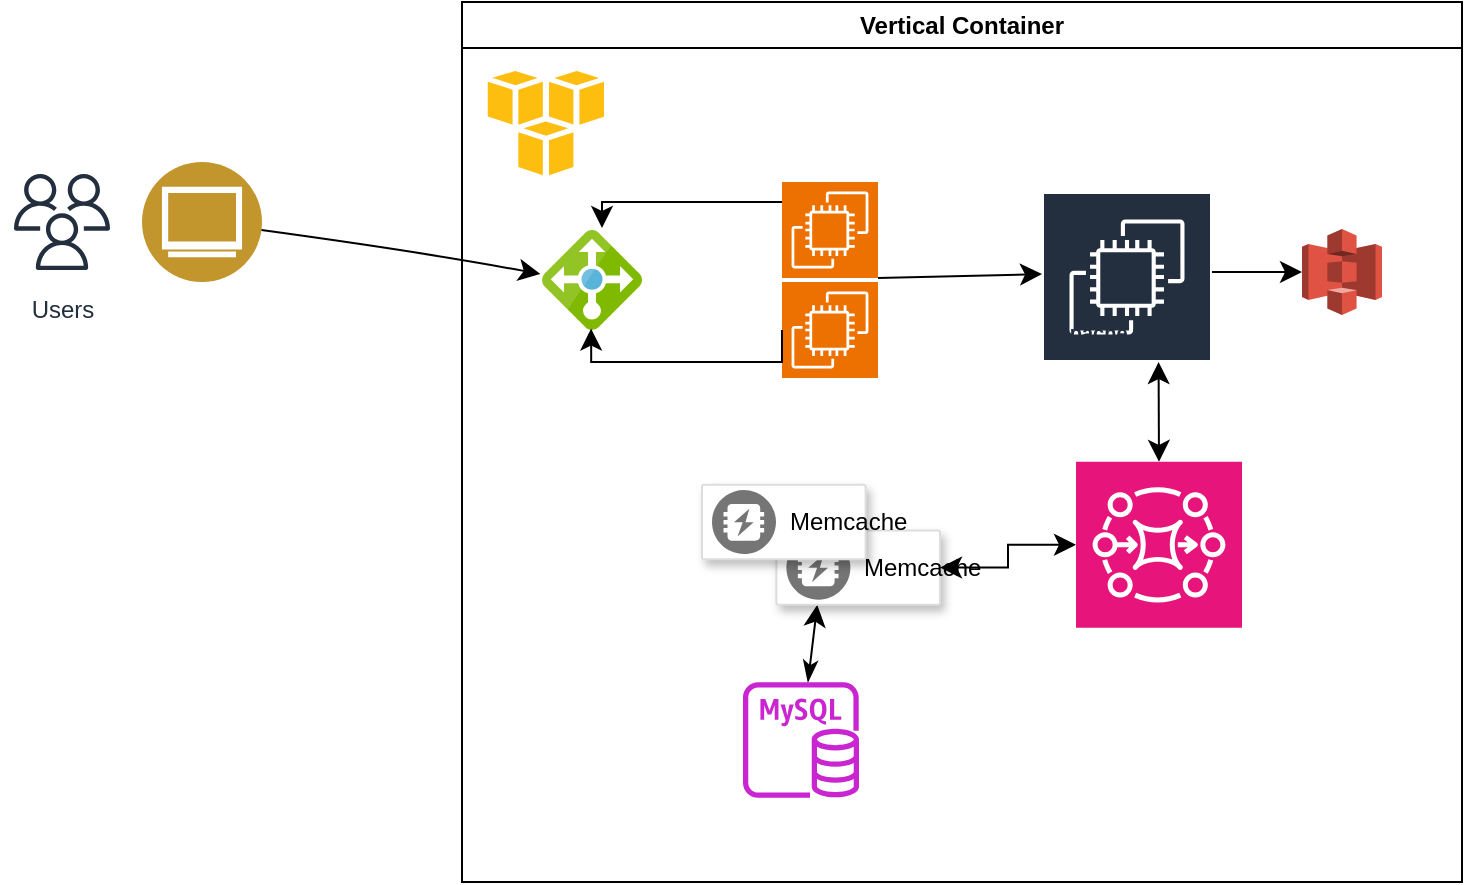 <mxfile version="24.2.7" type="github">
  <diagram name="Page-1" id="cR0LgCzF0DMh1XOr5Aok">
    <mxGraphModel dx="1996" dy="861" grid="1" gridSize="10" guides="1" tooltips="1" connect="1" arrows="1" fold="1" page="1" pageScale="1" pageWidth="850" pageHeight="1100" math="0" shadow="0">
      <root>
        <mxCell id="0" />
        <mxCell id="1" parent="0" />
        <mxCell id="Px1lfEAKIi--y_GZq74K-4" value="" style="group;" vertex="1" connectable="0" parent="1">
          <mxGeometry x="-70" y="120" width="130" height="60" as="geometry" />
        </mxCell>
        <mxCell id="Px1lfEAKIi--y_GZq74K-2" value="Users" style="sketch=0;outlineConnect=0;fontColor=#232F3E;gradientColor=none;strokeColor=#232F3E;fillColor=#ffffff;dashed=0;verticalLabelPosition=bottom;verticalAlign=top;align=center;html=1;fontSize=12;fontStyle=0;aspect=fixed;shape=mxgraph.aws4.resourceIcon;resIcon=mxgraph.aws4.users;" vertex="1" parent="Px1lfEAKIi--y_GZq74K-4">
          <mxGeometry width="60" height="60" as="geometry" />
        </mxCell>
        <mxCell id="Px1lfEAKIi--y_GZq74K-3" value="" style="image;aspect=fixed;perimeter=ellipsePerimeter;html=1;align=center;shadow=0;dashed=0;fontColor=#4277BB;labelBackgroundColor=default;fontSize=12;spacingTop=3;image=img/lib/ibm/users/browser.svg;" vertex="1" parent="Px1lfEAKIi--y_GZq74K-4">
          <mxGeometry x="70" width="60" height="60" as="geometry" />
        </mxCell>
        <mxCell id="Px1lfEAKIi--y_GZq74K-6" value="" style="edgeStyle=none;curved=1;rounded=0;orthogonalLoop=1;jettySize=auto;html=1;fontSize=12;startSize=8;endSize=8;entryX=-0.016;entryY=0.44;entryDx=0;entryDy=0;entryPerimeter=0;" edge="1" parent="1" source="Px1lfEAKIi--y_GZq74K-3" target="Px1lfEAKIi--y_GZq74K-5">
          <mxGeometry relative="1" as="geometry">
            <Array as="points">
              <mxPoint x="140" y="165" />
            </Array>
          </mxGeometry>
        </mxCell>
        <mxCell id="Px1lfEAKIi--y_GZq74K-10" value="Apache tomcat" style="sketch=0;outlineConnect=0;fontColor=#232F3E;gradientColor=none;strokeColor=#ffffff;fillColor=#232F3E;dashed=0;verticalLabelPosition=middle;verticalAlign=bottom;align=center;html=1;whiteSpace=wrap;fontSize=10;fontStyle=1;spacing=3;shape=mxgraph.aws4.productIcon;prIcon=mxgraph.aws4.ec2;shadow=0;" vertex="1" parent="1">
          <mxGeometry x="450" y="135" width="85" height="80" as="geometry" />
        </mxCell>
        <mxCell id="Px1lfEAKIi--y_GZq74K-11" value="" style="outlineConnect=0;dashed=0;verticalLabelPosition=bottom;verticalAlign=top;align=center;html=1;shape=mxgraph.aws3.s3;fillColor=#E05243;gradientColor=none;" vertex="1" parent="1">
          <mxGeometry x="580" y="153.5" width="40" height="43" as="geometry" />
        </mxCell>
        <mxCell id="Px1lfEAKIi--y_GZq74K-23" style="edgeStyle=none;curved=1;rounded=0;orthogonalLoop=1;jettySize=auto;html=1;entryX=0.25;entryY=1;entryDx=0;entryDy=0;fontSize=12;startSize=8;endSize=8;startArrow=classicThin;startFill=1;" edge="1" parent="1" source="Px1lfEAKIi--y_GZq74K-18" target="Px1lfEAKIi--y_GZq74K-15">
          <mxGeometry relative="1" as="geometry" />
        </mxCell>
        <mxCell id="Px1lfEAKIi--y_GZq74K-18" value="" style="sketch=0;outlineConnect=0;fontColor=#232F3E;gradientColor=none;fillColor=#C925D1;strokeColor=none;dashed=0;verticalLabelPosition=bottom;verticalAlign=top;align=center;html=1;fontSize=12;fontStyle=0;aspect=fixed;pointerEvents=1;shape=mxgraph.aws4.rds_mysql_instance;" vertex="1" parent="1">
          <mxGeometry x="300.5" y="380" width="58" height="58" as="geometry" />
        </mxCell>
        <mxCell id="Px1lfEAKIi--y_GZq74K-20" style="edgeStyle=orthogonalEdgeStyle;rounded=0;orthogonalLoop=1;jettySize=auto;html=1;entryX=0;entryY=0.5;entryDx=0;entryDy=0;entryPerimeter=0;fontSize=12;startSize=8;endSize=8;" edge="1" parent="1" source="Px1lfEAKIi--y_GZq74K-10" target="Px1lfEAKIi--y_GZq74K-11">
          <mxGeometry relative="1" as="geometry" />
        </mxCell>
        <mxCell id="Px1lfEAKIi--y_GZq74K-27" value="" style="dashed=0;outlineConnect=0;html=1;align=center;labelPosition=center;verticalLabelPosition=bottom;verticalAlign=top;shape=mxgraph.weblogos.aws" vertex="1" parent="1">
          <mxGeometry x="170" y="71.6" width="63.6" height="58.4" as="geometry" />
        </mxCell>
        <mxCell id="Px1lfEAKIi--y_GZq74K-28" value="Vertical Container" style="swimlane;whiteSpace=wrap;html=1;" vertex="1" parent="1">
          <mxGeometry x="160" y="40" width="500" height="440" as="geometry" />
        </mxCell>
        <mxCell id="Px1lfEAKIi--y_GZq74K-29" style="edgeStyle=none;curved=1;rounded=0;orthogonalLoop=1;jettySize=auto;html=1;exitX=0.5;exitY=0;exitDx=0;exitDy=0;exitPerimeter=0;fontSize=12;startSize=8;endSize=8;startArrow=classic;startFill=1;" edge="1" parent="Px1lfEAKIi--y_GZq74K-28" source="Px1lfEAKIi--y_GZq74K-12">
          <mxGeometry relative="1" as="geometry">
            <mxPoint x="348.286" y="180" as="targetPoint" />
          </mxGeometry>
        </mxCell>
        <mxCell id="Px1lfEAKIi--y_GZq74K-12" value="" style="sketch=0;points=[[0,0,0],[0.25,0,0],[0.5,0,0],[0.75,0,0],[1,0,0],[0,1,0],[0.25,1,0],[0.5,1,0],[0.75,1,0],[1,1,0],[0,0.25,0],[0,0.5,0],[0,0.75,0],[1,0.25,0],[1,0.5,0],[1,0.75,0]];outlineConnect=0;fontColor=#232F3E;fillColor=#E7157B;strokeColor=#ffffff;dashed=0;verticalLabelPosition=bottom;verticalAlign=top;align=center;html=1;fontSize=12;fontStyle=0;aspect=fixed;shape=mxgraph.aws4.resourceIcon;resIcon=mxgraph.aws4.mq;" vertex="1" parent="Px1lfEAKIi--y_GZq74K-28">
          <mxGeometry x="307" y="229.91" width="83" height="83" as="geometry" />
        </mxCell>
        <mxCell id="Px1lfEAKIi--y_GZq74K-25" style="edgeStyle=none;curved=1;rounded=0;orthogonalLoop=1;jettySize=auto;html=1;exitX=0.75;exitY=1;exitDx=0;exitDy=0;exitPerimeter=0;fontSize=12;startSize=8;endSize=8;" edge="1" parent="Px1lfEAKIi--y_GZq74K-28" source="Px1lfEAKIi--y_GZq74K-12" target="Px1lfEAKIi--y_GZq74K-12">
          <mxGeometry relative="1" as="geometry" />
        </mxCell>
        <mxCell id="Px1lfEAKIi--y_GZq74K-17" value="" style="group;" vertex="1" connectable="0" parent="Px1lfEAKIi--y_GZq74K-28">
          <mxGeometry x="120" y="241.41" width="119" height="60" as="geometry" />
        </mxCell>
        <mxCell id="Px1lfEAKIi--y_GZq74K-15" value="" style="strokeColor=#dddddd;shadow=1;strokeWidth=1;rounded=1;absoluteArcSize=1;arcSize=2;" vertex="1" parent="Px1lfEAKIi--y_GZq74K-17">
          <mxGeometry x="37.188" y="22.817" width="81.812" height="37.183" as="geometry" />
        </mxCell>
        <mxCell id="Px1lfEAKIi--y_GZq74K-16" value="Memcache" style="sketch=0;dashed=0;connectable=0;html=1;fillColor=#757575;strokeColor=none;shape=mxgraph.gcp2.memcache;part=1;labelPosition=right;verticalLabelPosition=middle;align=left;verticalAlign=middle;spacingLeft=5;fontSize=12;" vertex="1" parent="Px1lfEAKIi--y_GZq74K-15">
          <mxGeometry y="0.5" width="32" height="32" relative="1" as="geometry">
            <mxPoint x="5" y="-16" as="offset" />
          </mxGeometry>
        </mxCell>
        <mxCell id="Px1lfEAKIi--y_GZq74K-13" value="" style="strokeColor=#dddddd;shadow=1;strokeWidth=1;rounded=1;absoluteArcSize=1;arcSize=2;" vertex="1" parent="Px1lfEAKIi--y_GZq74K-17">
          <mxGeometry width="81.812" height="37.183" as="geometry" />
        </mxCell>
        <mxCell id="Px1lfEAKIi--y_GZq74K-14" value="Memcache" style="sketch=0;dashed=0;connectable=0;html=1;fillColor=#757575;strokeColor=none;shape=mxgraph.gcp2.memcache;part=1;labelPosition=right;verticalLabelPosition=middle;align=left;verticalAlign=middle;spacingLeft=5;fontSize=12;" vertex="1" parent="Px1lfEAKIi--y_GZq74K-13">
          <mxGeometry y="0.5" width="32" height="32" relative="1" as="geometry">
            <mxPoint x="5" y="-16" as="offset" />
          </mxGeometry>
        </mxCell>
        <mxCell id="Px1lfEAKIi--y_GZq74K-22" style="edgeStyle=orthogonalEdgeStyle;rounded=0;orthogonalLoop=1;jettySize=auto;html=1;fontSize=12;startSize=8;endSize=8;startArrow=classic;startFill=1;" edge="1" parent="Px1lfEAKIi--y_GZq74K-28" source="Px1lfEAKIi--y_GZq74K-12" target="Px1lfEAKIi--y_GZq74K-15">
          <mxGeometry relative="1" as="geometry">
            <mxPoint x="180" y="409" as="targetPoint" />
          </mxGeometry>
        </mxCell>
        <mxCell id="Px1lfEAKIi--y_GZq74K-5" value="" style="image;sketch=0;aspect=fixed;html=1;points=[];align=center;fontSize=12;image=img/lib/mscae/Load_Balancer_feature.svg;" vertex="1" parent="Px1lfEAKIi--y_GZq74K-28">
          <mxGeometry x="40" y="114" width="50" height="50" as="geometry" />
        </mxCell>
        <mxCell id="Px1lfEAKIi--y_GZq74K-38" value="" style="group" vertex="1" connectable="0" parent="Px1lfEAKIi--y_GZq74K-28">
          <mxGeometry x="160" y="90" width="48" height="98" as="geometry" />
        </mxCell>
        <mxCell id="Px1lfEAKIi--y_GZq74K-36" value="" style="sketch=0;points=[[0,0,0],[0.25,0,0],[0.5,0,0],[0.75,0,0],[1,0,0],[0,1,0],[0.25,1,0],[0.5,1,0],[0.75,1,0],[1,1,0],[0,0.25,0],[0,0.5,0],[0,0.75,0],[1,0.25,0],[1,0.5,0],[1,0.75,0]];outlineConnect=0;fontColor=#232F3E;fillColor=#ED7100;strokeColor=#ffffff;dashed=0;verticalLabelPosition=bottom;verticalAlign=top;align=center;html=1;fontSize=12;fontStyle=0;aspect=fixed;shape=mxgraph.aws4.resourceIcon;resIcon=mxgraph.aws4.ec2;" vertex="1" parent="Px1lfEAKIi--y_GZq74K-38">
          <mxGeometry width="48" height="48" as="geometry" />
        </mxCell>
        <mxCell id="Px1lfEAKIi--y_GZq74K-37" value="" style="sketch=0;points=[[0,0,0],[0.25,0,0],[0.5,0,0],[0.75,0,0],[1,0,0],[0,1,0],[0.25,1,0],[0.5,1,0],[0.75,1,0],[1,1,0],[0,0.25,0],[0,0.5,0],[0,0.75,0],[1,0.25,0],[1,0.5,0],[1,0.75,0]];outlineConnect=0;fontColor=#232F3E;fillColor=#ED7100;strokeColor=#ffffff;dashed=0;verticalLabelPosition=bottom;verticalAlign=top;align=center;html=1;fontSize=12;fontStyle=0;aspect=fixed;shape=mxgraph.aws4.resourceIcon;resIcon=mxgraph.aws4.ec2;" vertex="1" parent="Px1lfEAKIi--y_GZq74K-38">
          <mxGeometry y="50" width="48" height="48" as="geometry" />
        </mxCell>
        <mxCell id="Px1lfEAKIi--y_GZq74K-39" style="edgeStyle=orthogonalEdgeStyle;rounded=0;orthogonalLoop=1;jettySize=auto;html=1;fontSize=12;startSize=8;endSize=8;" edge="1" parent="Px1lfEAKIi--y_GZq74K-28">
          <mxGeometry relative="1" as="geometry">
            <mxPoint x="160" y="100" as="sourcePoint" />
            <mxPoint x="70" y="113" as="targetPoint" />
            <Array as="points">
              <mxPoint x="70" y="100" />
            </Array>
          </mxGeometry>
        </mxCell>
        <mxCell id="Px1lfEAKIi--y_GZq74K-41" style="edgeStyle=orthogonalEdgeStyle;rounded=0;orthogonalLoop=1;jettySize=auto;html=1;exitX=0;exitY=0.5;exitDx=0;exitDy=0;exitPerimeter=0;entryX=0.491;entryY=0.986;entryDx=0;entryDy=0;entryPerimeter=0;fontSize=12;startSize=8;endSize=8;" edge="1" parent="Px1lfEAKIi--y_GZq74K-28" source="Px1lfEAKIi--y_GZq74K-37" target="Px1lfEAKIi--y_GZq74K-5">
          <mxGeometry relative="1" as="geometry">
            <Array as="points">
              <mxPoint x="160" y="180" />
              <mxPoint x="65" y="180" />
            </Array>
          </mxGeometry>
        </mxCell>
        <mxCell id="Px1lfEAKIi--y_GZq74K-42" style="edgeStyle=none;curved=1;rounded=0;orthogonalLoop=1;jettySize=auto;html=1;exitX=1;exitY=1;exitDx=0;exitDy=0;exitPerimeter=0;fontSize=12;startSize=8;endSize=8;" edge="1" parent="1" source="Px1lfEAKIi--y_GZq74K-36" target="Px1lfEAKIi--y_GZq74K-10">
          <mxGeometry relative="1" as="geometry" />
        </mxCell>
      </root>
    </mxGraphModel>
  </diagram>
</mxfile>

